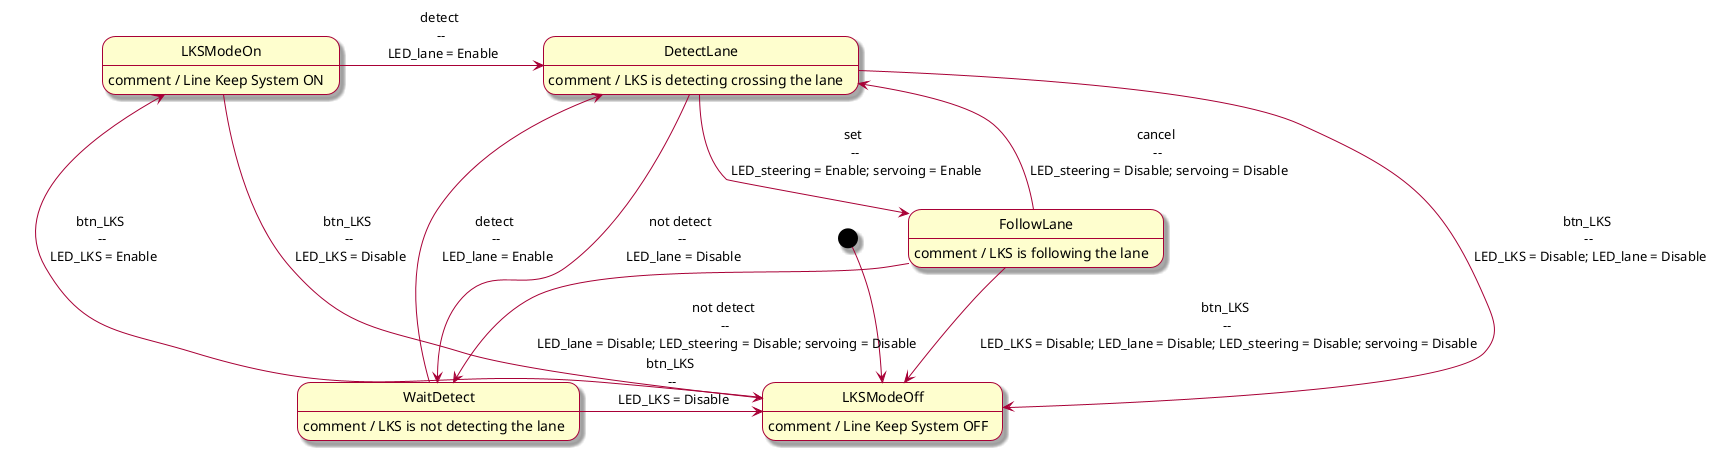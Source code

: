 @startuml
skin rose

'[header]  #  define Disable false
'[header]  #  define Enable true

'[code] private:
'[code]    bool LED_LKS;
'[code]    bool LED_lane;
'[code]    bool LED_steering;
'[code]    bool servoing;

'[init]    LED_LKS = LED_lane = LED_steering = servoing = Disable;

[*] --> LKSModeOff

LKSModeOff : comment / Line Keep System OFF
LKSModeOn : comment / Line Keep System ON
WaitDetect : comment / LKS is not detecting the lane
DetectLane : comment / LKS is detecting crossing the lane
FollowLane : comment / LKS is following the lane

LKSModeOff --> LKSModeOn : btn_LKS \n--\n LED_LKS = Enable
LKSModeOn --> LKSModeOff : btn_LKS \n--\n LED_LKS = Disable
LKSModeOn -> DetectLane : detect \n--\n LED_lane = Enable

DetectLane --> LKSModeOff : btn_LKS \n--\n LED_LKS = Disable; LED_lane = Disable
DetectLane -> WaitDetect : not detect \n--\n LED_lane = Disable
DetectLane --> FollowLane : set \n--\n LED_steering = Enable; servoing = Enable

FollowLane --> WaitDetect : not detect \n--\n LED_lane = Disable; LED_steering = Disable; servoing = Disable
FollowLane -> LKSModeOff : btn_LKS \n--\n LED_LKS = Disable; LED_lane = Disable; LED_steering = Disable; servoing = Disable
FollowLane -> DetectLane : cancel \n--\n LED_steering = Disable; servoing = Disable

WaitDetect -> DetectLane : detect \n--\n LED_lane = Enable
WaitDetect -> LKSModeOff : btn_LKS \n--\n LED_LKS = Disable

@enduml
